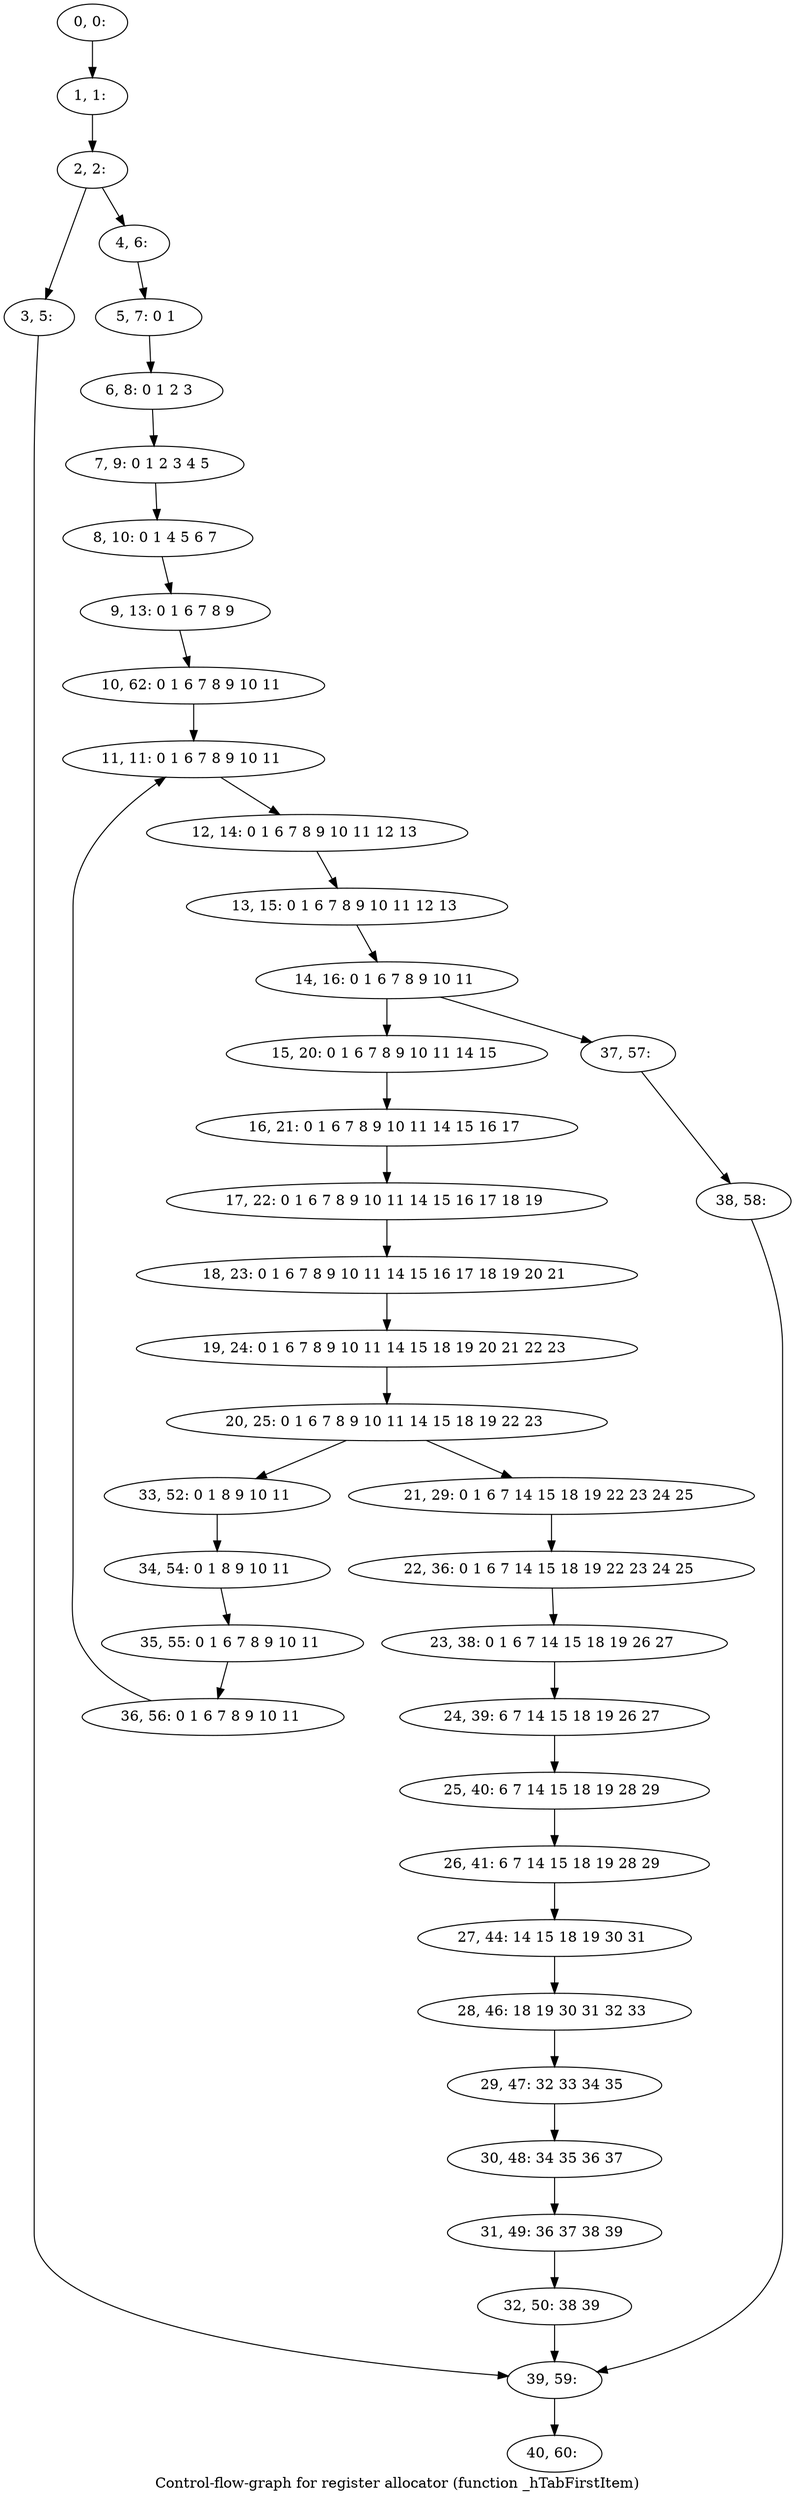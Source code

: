 digraph G {
graph [label="Control-flow-graph for register allocator (function _hTabFirstItem)"]
0[label="0, 0: "];
1[label="1, 1: "];
2[label="2, 2: "];
3[label="3, 5: "];
4[label="4, 6: "];
5[label="5, 7: 0 1 "];
6[label="6, 8: 0 1 2 3 "];
7[label="7, 9: 0 1 2 3 4 5 "];
8[label="8, 10: 0 1 4 5 6 7 "];
9[label="9, 13: 0 1 6 7 8 9 "];
10[label="10, 62: 0 1 6 7 8 9 10 11 "];
11[label="11, 11: 0 1 6 7 8 9 10 11 "];
12[label="12, 14: 0 1 6 7 8 9 10 11 12 13 "];
13[label="13, 15: 0 1 6 7 8 9 10 11 12 13 "];
14[label="14, 16: 0 1 6 7 8 9 10 11 "];
15[label="15, 20: 0 1 6 7 8 9 10 11 14 15 "];
16[label="16, 21: 0 1 6 7 8 9 10 11 14 15 16 17 "];
17[label="17, 22: 0 1 6 7 8 9 10 11 14 15 16 17 18 19 "];
18[label="18, 23: 0 1 6 7 8 9 10 11 14 15 16 17 18 19 20 21 "];
19[label="19, 24: 0 1 6 7 8 9 10 11 14 15 18 19 20 21 22 23 "];
20[label="20, 25: 0 1 6 7 8 9 10 11 14 15 18 19 22 23 "];
21[label="21, 29: 0 1 6 7 14 15 18 19 22 23 24 25 "];
22[label="22, 36: 0 1 6 7 14 15 18 19 22 23 24 25 "];
23[label="23, 38: 0 1 6 7 14 15 18 19 26 27 "];
24[label="24, 39: 6 7 14 15 18 19 26 27 "];
25[label="25, 40: 6 7 14 15 18 19 28 29 "];
26[label="26, 41: 6 7 14 15 18 19 28 29 "];
27[label="27, 44: 14 15 18 19 30 31 "];
28[label="28, 46: 18 19 30 31 32 33 "];
29[label="29, 47: 32 33 34 35 "];
30[label="30, 48: 34 35 36 37 "];
31[label="31, 49: 36 37 38 39 "];
32[label="32, 50: 38 39 "];
33[label="33, 52: 0 1 8 9 10 11 "];
34[label="34, 54: 0 1 8 9 10 11 "];
35[label="35, 55: 0 1 6 7 8 9 10 11 "];
36[label="36, 56: 0 1 6 7 8 9 10 11 "];
37[label="37, 57: "];
38[label="38, 58: "];
39[label="39, 59: "];
40[label="40, 60: "];
0->1 ;
1->2 ;
2->3 ;
2->4 ;
3->39 ;
4->5 ;
5->6 ;
6->7 ;
7->8 ;
8->9 ;
9->10 ;
10->11 ;
11->12 ;
12->13 ;
13->14 ;
14->15 ;
14->37 ;
15->16 ;
16->17 ;
17->18 ;
18->19 ;
19->20 ;
20->21 ;
20->33 ;
21->22 ;
22->23 ;
23->24 ;
24->25 ;
25->26 ;
26->27 ;
27->28 ;
28->29 ;
29->30 ;
30->31 ;
31->32 ;
32->39 ;
33->34 ;
34->35 ;
35->36 ;
36->11 ;
37->38 ;
38->39 ;
39->40 ;
}
